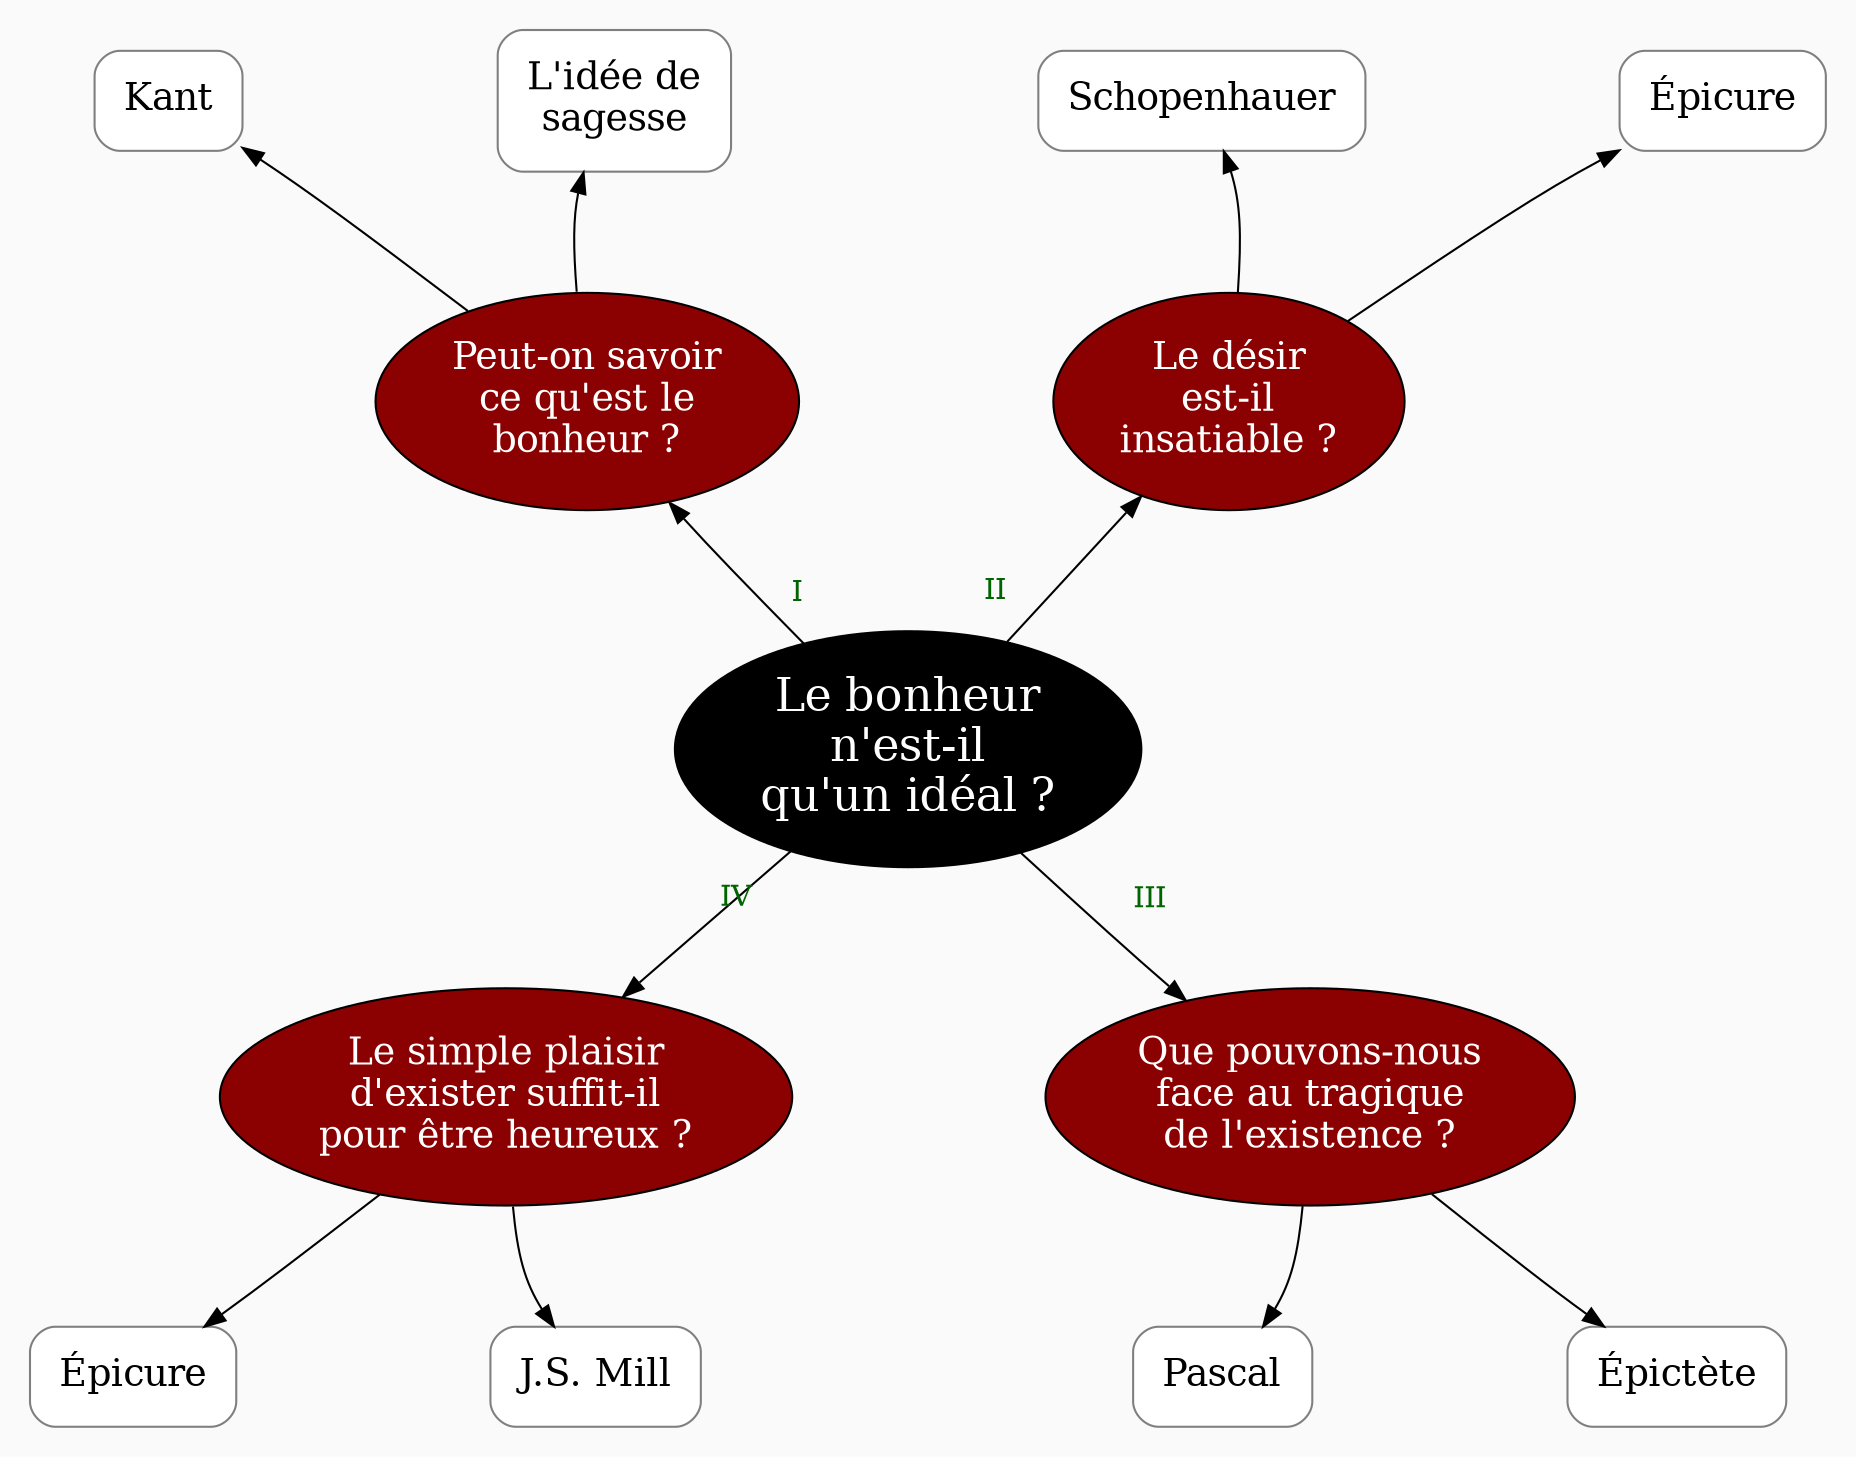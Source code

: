 digraph G {
pad=0.2
splines=curved
nodesep=1.7
ranksep=0.8
bgcolor=grey98

node[style=filled, fontcolor=white, fillcolor=black]
N[label="Le bonheur
n'est-il
qu'un idéal ?", fontsize=22]

node[style="rounded, filled", shape=oval, margin=0.1, fillcolor=red4, penwidth=1, fontsize=18, fontcolor=white]
a->N[dir=back,headlabel=<<FONT color="darkgreen">I<BR/><BR/></FONT>>]
c->N[dir=back,headlabel=<<FONT color="darkgreen">II<BR/><BR/></FONT>>]
N->b[taillabel=<<FONT color="darkgreen"><BR/>            III</FONT>>]
N->d[taillabel=<<FONT color="darkgreen"><BR/>IV    </FONT>>]


{rank=same
a->c[style=invis]
}

{rank=same
d->b[style=invis]
}


// edge[style=invis]



a[label="Peut-on savoir
ce qu'est le
bonheur ?"]
c[label="Le désir
est-il
insatiable ?"]
b[label="Que pouvons-nous
face au tragique
de l'existence ?"]
d[label="Le simple plaisir
d'exister suffit-il
pour être heureux ?"]


node [shape=box,style="filled,rounded",fillcolor=white,fontcolor=black,color=grey50, margin=0.2]

a1->a[dir=back]
a2->a[dir=back]
c1->c[dir=back]
c2->c[dir=back]
b->b1
b->b2
d->d1
d->d2


a1[label="Kant"]
a2[label="L'idée de
sagesse"]
b1[label="Pascal"]
b2[label="Épictète"]
c1[label="Schopenhauer"]
c2[label="Épicure"]
d1[label="Épicure"]
d2[label="J.S. Mill"]

}